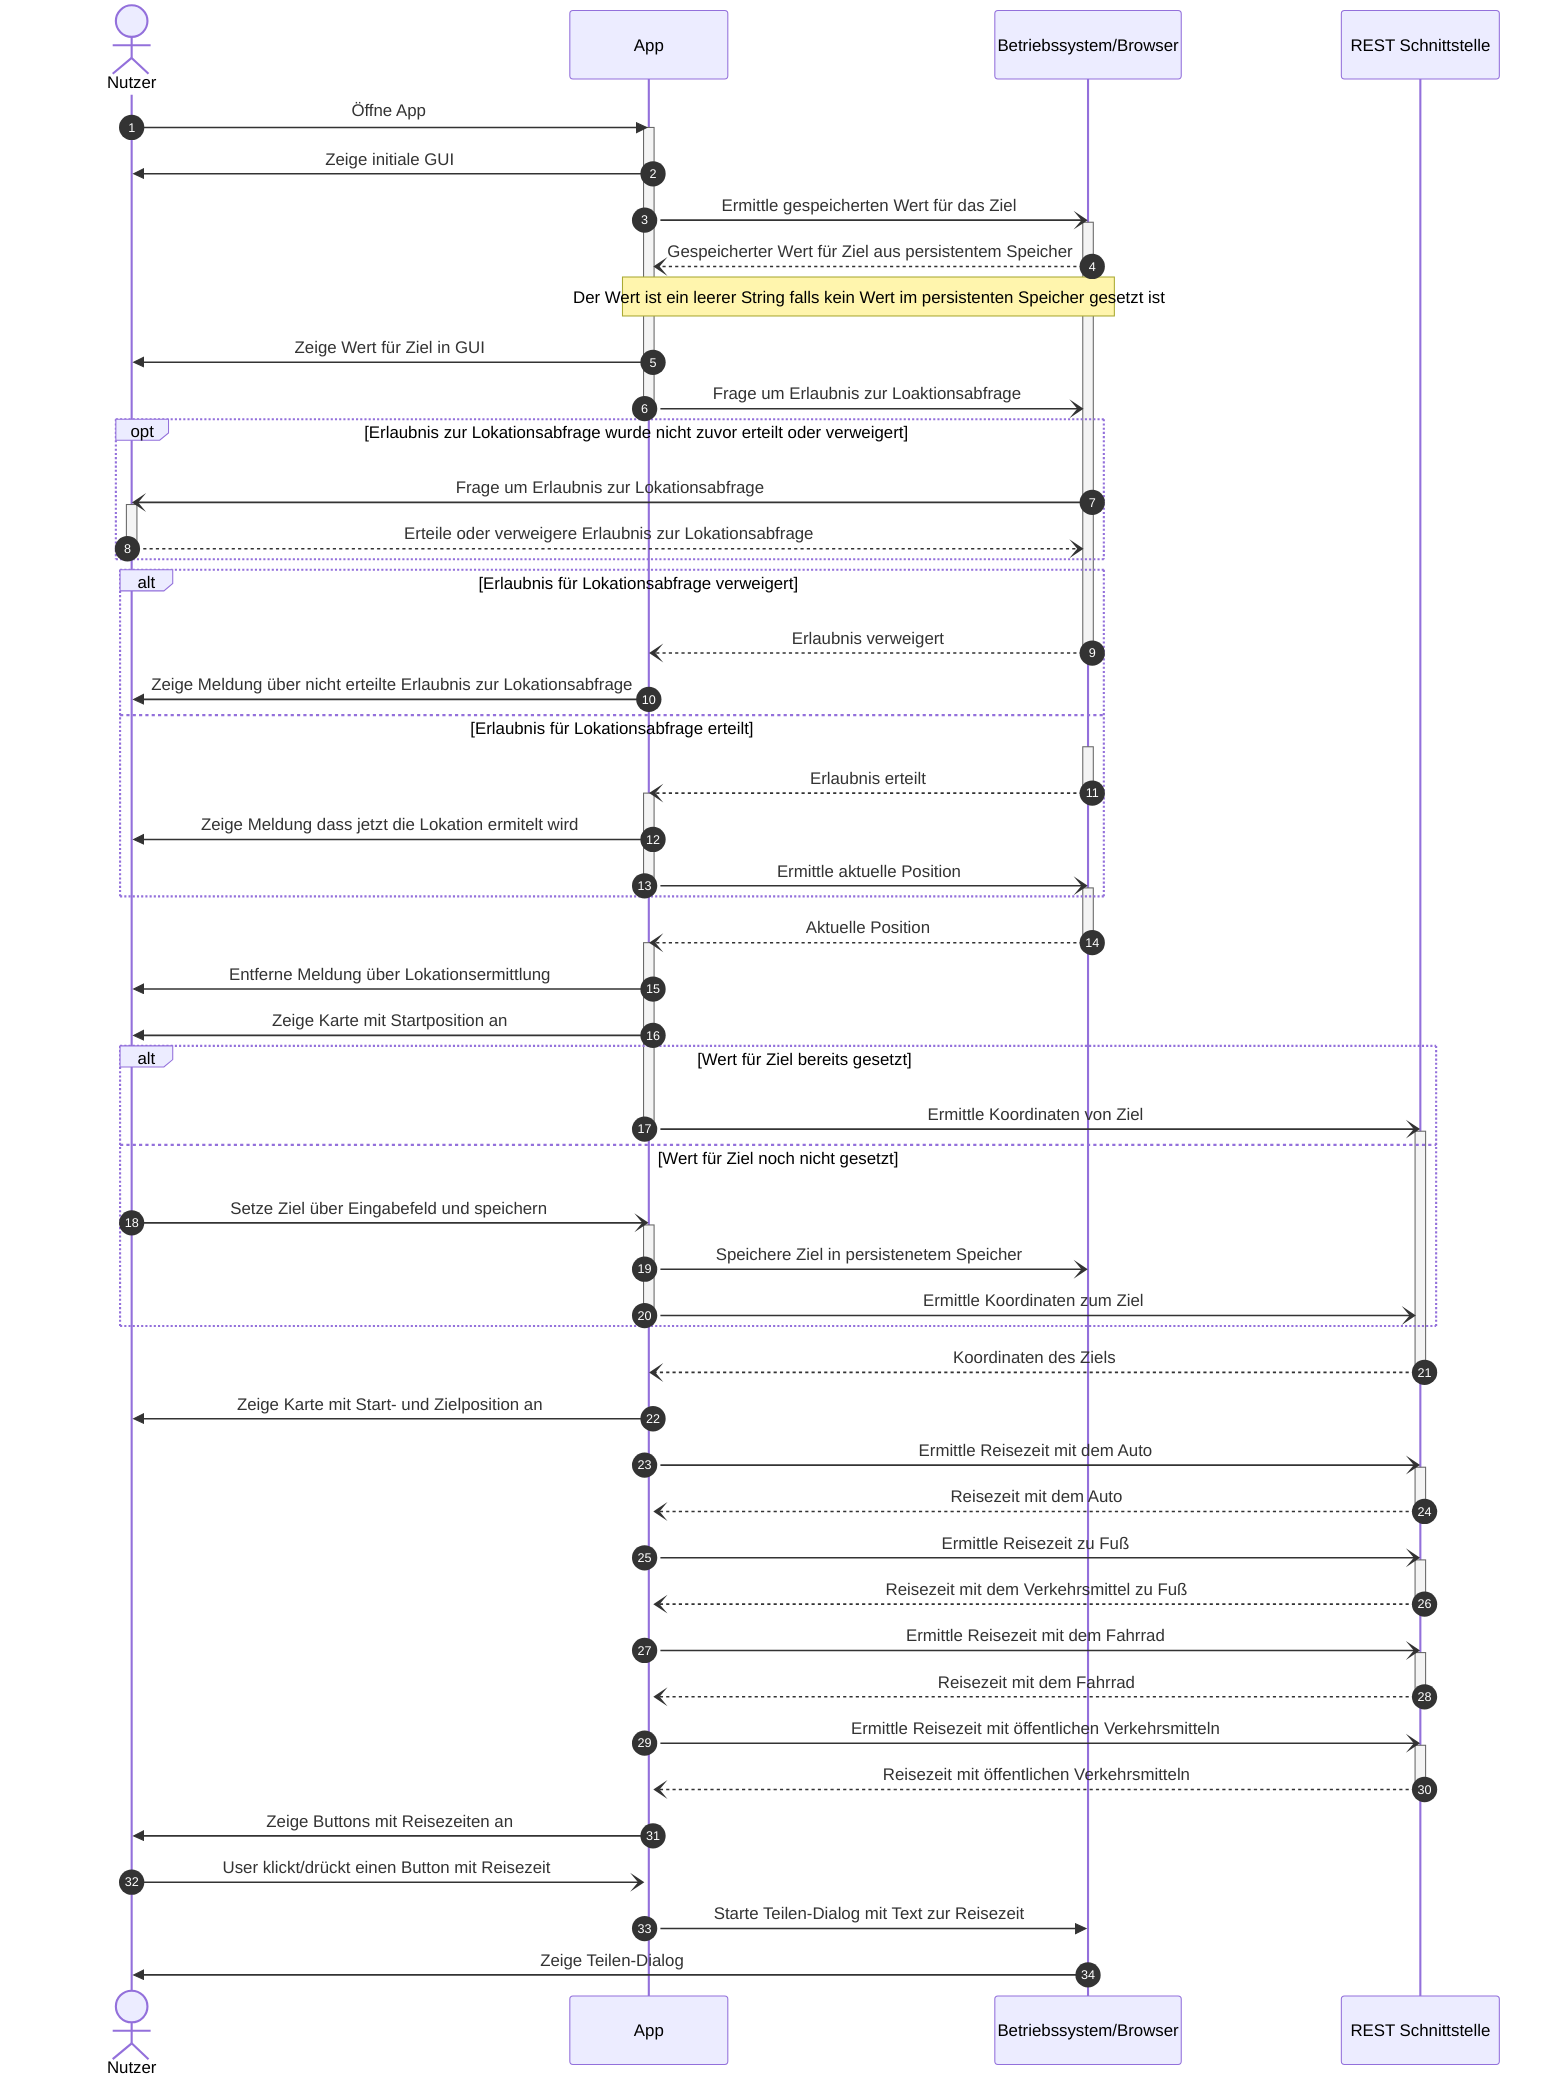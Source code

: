 sequenceDiagram
    autonumber
    actor N as Nutzer
    participant A as App
    participant B as Betriebssystem/Browser
    participant W as REST Schnittstelle
    N->>A:Öffne App
    activate A
    A->>N:Zeige initiale GUI
    A-)B:Ermittle gespeicherten Wert für das Ziel
    activate B
    B--)A:Gespeicherter Wert für Ziel aus persistentem Speicher
    Note over B,A: Der Wert ist ein leerer String falls kein Wert im persistenten Speicher gesetzt ist
    A->>N:Zeige Wert für Ziel in GUI
    A-)B:Frage um Erlaubnis zur Loaktionsabfrage
    deactivate A
    opt Erlaubnis zur Lokationsabfrage wurde nicht zuvor erteilt oder verweigert
        B-)N:Frage um Erlaubnis zur Lokationsabfrage
        activate N
        N--)B:Erteile oder verweigere Erlaubnis zur Lokationsabfrage
        deactivate N
    end
    alt Erlaubnis für Lokationsabfrage verweigert
        B--)A:Erlaubnis verweigert
        deactivate B
        A->>N:Zeige Meldung über nicht erteilte Erlaubnis zur Lokationsabfrage 
    else Erlaubnis für Lokationsabfrage erteilt
        activate B
        B--)A:Erlaubnis erteilt
        deactivate B
        activate A
        A->>N:Zeige Meldung dass jetzt die Lokation ermitelt wird
        A-)B:Ermittle aktuelle Position
        deactivate A
        activate B
    end
    B--)A:Aktuelle Position
    deactivate B
    activate A
    A->>N:Entferne Meldung über Lokationsermittlung
    A->>N:Zeige Karte mit Startposition an
    alt Wert für Ziel bereits gesetzt
        A-)W:Ermittle Koordinaten von Ziel
        deactivate A
        activate W
    else Wert für Ziel noch nicht gesetzt 
        N-)A:Setze Ziel über Eingabefeld und speichern
        activate A
        A-)B:Speichere Ziel in persistenetem Speicher
        A-)W:Ermittle Koordinaten zum Ziel
        deactivate A
    end
    W--)A:Koordinaten des Ziels
    deactivate W
    activate A
    A->>N:Zeige Karte mit Start- und Zielposition an
    A-)W:Ermittle Reisezeit mit dem Auto
    activate W
    W--)A:Reisezeit mit dem Auto
    deactivate W
    A-)W:Ermittle Reisezeit zu Fuß
    activate W
    W--)A:Reisezeit mit dem Verkehrsmittel zu Fuß
    deactivate W
    A-)W:Ermittle Reisezeit mit dem Fahrrad
    activate W
    W--)A:Reisezeit mit dem Fahrrad
    deactivate W
    A-)W:Ermittle Reisezeit mit öffentlichen Verkehrsmitteln
    activate W
    W--)A:Reisezeit mit öffentlichen Verkehrsmitteln
    deactivate W
    A->>N:Zeige Buttons mit Reisezeiten an
    N-)A:User klickt/drückt einen Button mit Reisezeit
    A->>B:Starte Teilen-Dialog mit Text zur Reisezeit
    B->>N:Zeige Teilen-Dialog